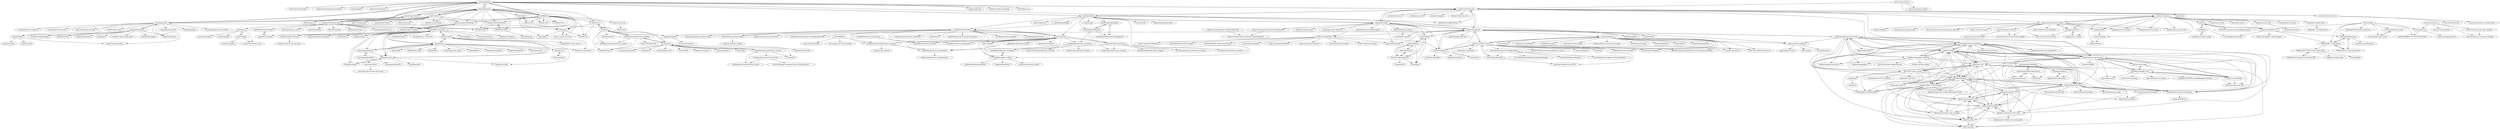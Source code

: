 digraph G {
"edx/edx-platform" -> "edx/configuration"
"edx/edx-platform" -> "edx/XBlock"
"edx/edx-platform" -> "instructure/canvas-lms"
"edx/edx-platform" -> "edx/devstack"
"edx/edx-platform" -> "taigaio/taiga-back" ["e"=1]
"edx/edx-platform" -> "moodle/moodle"
"edx/edx-platform" -> "pydanny/cookiecutter-django" ["e"=1]
"edx/edx-platform" -> "divio/django-cms" ["e"=1]
"edx/edx-platform" -> "edx/edx-app-android"
"edx/edx-platform" -> "rosarior/awesome-django" ["e"=1]
"edx/edx-platform" -> "django-extensions/django-extensions" ["e"=1]
"edx/edx-platform" -> "overhangio/tutor"
"edx/edx-platform" -> "wagtail/wagtail" ["e"=1]
"edx/edx-platform" -> "stephenmcd/mezzanine" ["e"=1]
"edx/edx-platform" -> "Stanford-Online/class2go"
"instructure/canvas-lms" -> "edx/edx-platform"
"instructure/canvas-lms" -> "moodle/moodle"
"instructure/canvas-lms" -> "sakaiproject/sakai"
"instructure/canvas-lms" -> "ucfopen/canvasapi"
"instructure/canvas-lms" -> "spree/spree" ["e"=1]
"instructure/canvas-lms" -> "chamilo/chamilo-lms"
"instructure/canvas-lms" -> "jamesjonesmath/canvancement"
"instructure/canvas-lms" -> "instructure/instructure-ui"
"instructure/canvas-lms" -> "discourse/discourse" ["e"=1]
"instructure/canvas-lms" -> "bigbluebutton/bigbluebutton" ["e"=1]
"instructure/canvas-lms" -> "airblade/paper_trail" ["e"=1]
"instructure/canvas-lms" -> "LearningLocker/learninglocker"
"instructure/canvas-lms" -> "adlnet/xAPI-Spec"
"instructure/canvas-lms" -> "diaspora/diaspora" ["e"=1]
"instructure/canvas-lms" -> "fatfreecrm/fat_free_crm" ["e"=1]
"Khan/live-editor" -> "Khan/structuredjs"
"Khan/live-editor" -> "Khan/perseus"
"Khan/live-editor" -> "Khan/khan-api"
"Khan/live-editor" -> "Khan/react-components" ["e"=1]
"Khan/live-editor" -> "SpongeJr/KA-Learner-Library"
"Khan/live-editor" -> "Khan/khan-exercises"
"overhangio/tutor" -> "edx/devstack"
"overhangio/tutor" -> "openedx/edx-platform"
"overhangio/tutor" -> "overhangio/indigo"
"overhangio/tutor" -> "openfun/openedx-docker"
"overhangio/tutor" -> "openedx/devstack"
"overhangio/tutor" -> "openfun/richie"
"overhangio/tutor" -> "overhangio/openedx-scorm-xblock"
"overhangio/tutor" -> "overhangio/tutor-ecommerce"
"overhangio/tutor" -> "edx/configuration"
"overhangio/tutor" -> "edx/edx-platform"
"overhangio/tutor" -> "overhangio/tutor-discovery"
"overhangio/tutor" -> "open-craft/custom-form-app"
"overhangio/tutor" -> "lpm0073/edx.scripts"
"overhangio/tutor" -> "regisb/openedx-install"
"overhangio/tutor" -> "gazpachu/hypatia"
"Khan/khan-api" -> "Khan/khan-mobile"
"Khan/khan-api" -> "Khan/khan-exercises"
"Khan/khan-api" -> "Khan/live-editor"
"Khan/khan-api" -> "Khan/perseus"
"Khan/khan-api" -> "Khan/structuredjs"
"Khan/khan-api" -> "Khan/KhanQuest"
"ulearnpro/ulearn" -> "LMS-Laravel/LMS-Laravel"
"ulearnpro/ulearn" -> "Mazbaul/Online-Learning-And-Course-Management-System"
"ulearnpro/ulearn" -> "ci-oc/basic-lms-laravel"
"ulearnpro/ulearn" -> "lakasir/lakasir" ["e"=1]
"ulearnpro/ulearn" -> "Bottelet/DaybydayCRM" ["e"=1]
"ulearnpro/ulearn" -> "LMS-Laravel/OLD-LMS-Laravel"
"ulearnpro/ulearn" -> "musonza/chat" ["e"=1]
"ulearnpro/ulearn" -> "academico-sis/academico" ["e"=1]
"ulearnpro/ulearn" -> "codelitdev/courselit" ["e"=1]
"ulearnpro/ulearn" -> "rinvex/laravel-subscriptions" ["e"=1]
"ulearnpro/ulearn" -> "PHPJunior/laravel-video-chat" ["e"=1]
"ulearnpro/ulearn" -> "drehimself/laravel-ecommerce-example" ["e"=1]
"ulearnpro/ulearn" -> "rinvex/laravel-bookings" ["e"=1]
"ulearnpro/ulearn" -> "SecTheater/marketplace" ["e"=1]
"ulearnpro/ulearn" -> "iluminar/goodwork" ["e"=1]
"ucfopen/canvasapi" -> "jamesjonesmath/canvancement"
"ucfopen/canvasapi" -> "ucfopen/UDOIT"
"ucfopen/canvasapi" -> "ucfopen/Obojobo"
"ucfopen/canvasapi" -> "gqmaguirejr/Canvas-tools"
"ucfopen/canvasapi" -> "ucfopen/lti-template-flask"
"ucfopen/canvasapi" -> "pylti/lti"
"ucfopen/canvasapi" -> "unsupported/canvas"
"ucfopen/canvasapi" -> "kstateome/canvas-api"
"ucfopen/canvasapi" -> "ubccapico/node-canvas-api"
"ucfopen/canvasapi" -> "dmitry-viskov/pylti1.3"
"ucfopen/canvasapi" -> "skyzh/canvas_grab" ["e"=1]
"ucfopen/canvasapi" -> "daranzolin/rcanvas"
"ucfopen/canvasapi" -> "ucfopen/Materia"
"ucfopen/canvasapi" -> "ucfopen/quiz-extensions"
"ucfopen/canvasapi" -> "dgrobani/py3-canvaslms-api"
"moodle/moodle" -> "instructure/canvas-lms"
"moodle/moodle" -> "moodlehq/moodle-docker"
"moodle/moodle" -> "edx/edx-platform"
"moodle/moodle" -> "tmuras/moosh"
"moodle/moodle" -> "bigbluebutton/bigbluebutton" ["e"=1]
"moodle/moodle" -> "moodlehq/moodleapp"
"moodle/moodle" -> "drupal/drupal" ["e"=1]
"moodle/moodle" -> "sakaiproject/sakai"
"moodle/moodle" -> "chamilo/chamilo-lms"
"moodle/moodle" -> "moodlehq/moodlemobile"
"moodle/moodle" -> "mautic/mautic" ["e"=1]
"moodle/moodle" -> "phpmyadmin/phpmyadmin" ["e"=1]
"moodle/moodle" -> "moodlehq/sample-ws-clients"
"moodle/moodle" -> "moodlehq/moodlemobile2"
"moodle/moodle" -> "opencart/opencart" ["e"=1]
"moodlehq/moodlemobile" -> "bmbrands/theme_bootstrap"
"moodlehq/moodlemobile" -> "moodlehq/moodlemobile2"
"moodlehq/moodlemobile" -> "moodlehq/moodle-mod_newmodule"
"moodlehq/moodlemobile" -> "moodlehq/moodlemobile-phonegapbuild"
"Khan/khan-exercises" -> "Khan/khan-api"
"Khan/khan-exercises" -> "Khan/khan-mobile"
"Khan/khan-exercises" -> "Khan/perseus"
"Khan/khan-exercises" -> "Stanford-Online/class2go"
"Khan/khan-exercises" -> "andreasgal/pdf.js" ["e"=1]
"Khan/khan-exercises" -> "Khan/live-editor"
"Khan/khan-exercises" -> "edx/XBlock"
"Khan/khan-exercises" -> "learningequality/ka-lite"
"Khan/khan-exercises" -> "worrydream/Tangle" ["e"=1]
"Khan/khan-exercises" -> "addyosmani/todomvc" ["e"=1]
"Khan/khan-exercises" -> "tbranyen/backbone-boilerplate" ["e"=1]
"Khan/khan-exercises" -> "cowboy/grunt" ["e"=1]
"Khan/khan-exercises" -> "jashkenas/docco" ["e"=1]
"Khan/khan-exercises" -> "mozilla/browserid" ["e"=1]
"Khan/khan-exercises" -> "bryanbibat/rails-3_0-tutorial" ["e"=1]
"learningequality/ka-lite" -> "learningequality/kolibri"
"learningequality/ka-lite" -> "Khan/perseus"
"learningequality/ka-lite" -> "Khan/khan-api"
"learningequality/kolibri" -> "learningequality/ka-lite"
"learningequality/kolibri" -> "learningequality/studio"
"learningequality/kolibri" -> "outreachy/website"
"adlnet/xAPI-Spec" -> "adlnet/ADL_LRS"
"adlnet/xAPI-Spec" -> "LearningLocker/learninglocker"
"adlnet/xAPI-Spec" -> "adlnet/xAPIWrapper"
"adlnet/xAPI-Spec" -> "AICC/CMI-5_Spec_Current"
"adlnet/xAPI-Spec" -> "RusticiSoftware/TinCanJS"
"adlnet/xAPI-Spec" -> "adlnet/xAPI-Dashboard"
"adlnet/xAPI-Spec" -> "adlnet/lrs-conformance-test-suite"
"adlnet/xAPI-Spec" -> "pipwerks/scorm-api-wrapper"
"adlnet/xAPI-Spec" -> "adaptlearning/adapt_framework"
"adlnet/xAPI-Spec" -> "RusticiSoftware/TinCan_Prototypes"
"adlnet/xAPI-Spec" -> "adaptlearning/adapt_authoring"
"adlnet/xAPI-Spec" -> "adlnet/SCORM-to-xAPI-Wrapper"
"adlnet/xAPI-Spec" -> "adlnet/xapi-lab"
"adlnet/xAPI-Spec" -> "adlnet/xapi-statement-viewer"
"adlnet/xAPI-Spec" -> "adlnet/xAPI-SCORM-Profile"
"instructure/canvas-ios" -> "instructure/canvas-android"
"instructure/canvas-ios" -> "instructure/instructure-ui"
"instructure/canvas-ios" -> "instructure/canvas-lms"
"kstateome/canvas-api" -> "kstateome/lti-launch"
"OpenMOOC/documentation" -> "OpenMOOC/moocng"
"3b1b/moderngl" -> "3b1b/perseus"
"Stanford-Online/class2go" -> "edx/XBlock"
"Stanford-Online/class2go" -> "OpenMOOC/documentation"
"Stanford-Online/class2go" -> "dhawalhshah/class-central"
"Stanford-Online/class2go" -> "OpenMOOC/moocng"
"Stanford-Online/class2go" -> "Khan/khan-exercises"
"Stanford-Online/class2go" -> "oxplot/gcsms"
"Stanford-Online/class2go" -> "eldarion/brabeion" ["e"=1]
"Stanford-Online/class2go" -> "PascalPrecht/wbb" ["e"=1]
"Stanford-Online/class2go" -> "jplehmann/coursera" ["e"=1]
"Stanford-Online/class2go" -> "edx/configuration"
"Stanford-Online/class2go" -> "edx/edx-platform"
"Stanford-Online/class2go" -> "jacobian/djangobook.com" ["e"=1]
"edx/XBlock" -> "edx/configuration"
"edx/XBlock" -> "edx/xblock-sdk"
"edx/XBlock" -> "Stanford-Online/class2go"
"edx/XBlock" -> "edx/xqueue"
"edx/XBlock" -> "edx/cs_comments_service"
"edx/XBlock" -> "edx/discern"
"edx/XBlock" -> "edx/edx-platform"
"edx/XBlock" -> "edx/edx-tools"
"edx/XBlock" -> "edx/edx-ora"
"edx/XBlock" -> "edx/edx-ora2"
"edx/XBlock" -> "edx/xserver"
"edx/XBlock" -> "edx/ease"
"edx/XBlock" -> "edx/edx-analytics-dashboard"
"edx/XBlock" -> "Stanford-Online/edx-theme"
"edx/XBlock" -> "edx/ml-service-api"
"cybercussion/SCOBot" -> "pipwerks/scorm-api-wrapper"
"cybercussion/SCOBot" -> "skfriese/simple-scorm-api"
"cybercussion/SCOBot" -> "gabrieldoty/simplify-scorm"
"moodlehq/moodle-mod_newmodule" -> "moodlehq/moodle-local_wstemplate"
"moodlehq/moodle-mod_newmodule" -> "danielneis/moodle-block_newblock"
"moodlehq/moodle-mod_newmodule" -> "PukunuiAustralia/moodle-mod_certificate"
"IMSGlobal/LTI-Tool-Provider-Library-PHP" -> "IMSGlobal/LTI-Sample-Tool-Provider-PHP"
"IMSGlobal/LTI-Tool-Provider-Library-PHP" -> "ucfopen/lti-template-php"
"IMSGlobal/LTI-Tool-Provider-Library-PHP" -> "franzliedke/lti"
"edx/edx-app-ios" -> "edx/edx-app-android"
"adaptlearning/adapt_authoring" -> "adaptlearning/adapt_framework"
"adaptlearning/adapt_authoring" -> "adaptlearning/documentation"
"adaptlearning/adapt_authoring" -> "adlnet/xAPI-Spec"
"adaptlearning/adapt_authoring" -> "adlnet/xAPIWrapper"
"adaptlearning/adapt_authoring" -> "LearningLocker/learninglocker"
"adaptlearning/adapt_authoring" -> "garyritchie/docker-adaptauthoring"
"adaptlearning/adapt_authoring" -> "adlnet/ADL_LRS"
"adaptlearning/adapt_authoring" -> "tunapanda/h5p-standalone"
"adaptlearning/adapt_authoring" -> "adaptlearning/adapt-cli"
"adaptlearning/adapt_authoring" -> "sr258/scorm-h5p-wrapper"
"adaptlearning/adapt_framework" -> "adaptlearning/adapt_authoring"
"adaptlearning/adapt_framework" -> "LearningLocker/learninglocker"
"adaptlearning/adapt_framework" -> "adaptlearning/documentation"
"adaptlearning/adapt_framework" -> "adlnet/xAPI-Spec"
"adaptlearning/adapt_framework" -> "adaptlearning/adapt-cli"
"adaptlearning/adapt_framework" -> "pipwerks/scorm-api-wrapper"
"adaptlearning/adapt_framework" -> "adlnet/xAPIWrapper"
"adaptlearning/adapt_framework" -> "RusticiSoftware/TinCanJS"
"adaptlearning/adapt_framework" -> "Brightcookie/lxHive"
"adaptlearning/adapt_framework" -> "AICC/CMI-5_Spec_Current"
"adaptlearning/adapt_framework" -> "chamilo/chamilo-lms"
"adaptlearning/adapt_framework" -> "adlnet/ADL_LRS"
"adaptlearning/adapt_framework" -> "nekomy/nekomy-platform"
"Khan/perseus" -> "Khan/khan-exercises"
"Khan/perseus" -> "Khan/live-editor"
"Khan/perseus" -> "Khan/react-components" ["e"=1]
"Khan/perseus" -> "BinaryMuse/imgsible" ["e"=1]
"Khan/perseus" -> "gpbl/isomorphic500" ["e"=1]
"Khan/perseus" -> "Khan/khan-api"
"Khan/perseus" -> "Khan/math-input" ["e"=1]
"Khan/perseus" -> "learningequality/ka-lite"
"Khan/perseus" -> "fatiherikli/fil" ["e"=1]
"Khan/perseus" -> "reddit/reddit-mobile" ["e"=1]
"Khan/perseus" -> "Khan/KaTeX" ["e"=1]
"Khan/perseus" -> "andrewngu/sound-redux" ["e"=1]
"Khan/perseus" -> "3b1b/perseus"
"Khan/perseus" -> "skidding/flatris" ["e"=1]
"edx/edx-app-android" -> "edx/edx-app-ios"
"edx/edx-app-android" -> "edx/xblock-sdk"
"sakaiproject/sakai" -> "chamilo/chamilo-lms"
"sakaiproject/sakai" -> "OpenOLAT/OpenOLAT"
"sakaiproject/sakai" -> "instructure/canvas-lms"
"sakaiproject/sakai" -> "claroline/Claroline"
"sakaiproject/sakai" -> "azeckoski/lti_starter"
"sakaiproject/sakai" -> "ILIAS-eLearning/ILIAS"
"sakaiproject/sakai" -> "nekomy/nekomy-platform"
"sakaiproject/sakai" -> "moodle/moodle"
"sakaiproject/sakai" -> "elmsln/elmsln"
"sakaiproject/sakai" -> "sakaicontrib/docker-sakai"
"sakaiproject/sakai" -> "IMSGlobal/basiclti-util-java"
"sakaiproject/sakai" -> "sakaiproject/sakai-reference"
"sakaiproject/sakai" -> "thexerteproject/xerteonlinetoolkits"
"sakaiproject/sakai" -> "Apereo-Learning-Analytics-Initiative/OpenLRW"
"sakaiproject/sakai" -> "edx/edx-platform"
"siyuanzhao/automated-essay-grading" -> "nusnlp/nea"
"siyuanzhao/automated-essay-grading" -> "Gaurav-Pande/AES_DL"
"siyuanzhao/automated-essay-grading" -> "edx/ease"
"siyuanzhao/automated-essay-grading" -> "feidong1991/aes"
"siyuanzhao/automated-essay-grading" -> "karthikprasad/automated-essay-grader"
"mankadronit/Automated-Essay--Scoring" -> "shubhpawar/Automated-Essay-Scoring"
"mankadronit/Automated-Essay--Scoring" -> "Turanga1/Automated-Essay-Scoring"
"mankadronit/Automated-Essay--Scoring" -> "nusnlp/nea"
"mankadronit/Automated-Essay--Scoring" -> "Farahn/AES"
"nusnlp/nea" -> "edx/ease"
"nusnlp/nea" -> "feidong1991/aes"
"nusnlp/nea" -> "mankadronit/Automated-Essay--Scoring"
"nusnlp/nea" -> "siyuanzhao/automated-essay-grading"
"nusnlp/nea" -> "benhamner/ASAP-AES"
"nusnlp/nea" -> "Farahn/AES"
"nusnlp/nea" -> "nusnlp/mlconvgec2018" ["e"=1]
"nusnlp/nea" -> "dimalik/ats"
"nusnlp/nea" -> "ustcljw/fupugec-score"
"nusnlp/nea" -> "ucasir/TDNN"
"nusnlp/nea" -> "Rokeer/co-attention"
"nusnlp/nea" -> "nusnlp/smtgec2017" ["e"=1]
"nusnlp/nea" -> "keisks/jfleg" ["e"=1]
"moodlehq/moodleapp" -> "moodlehq/moodle-docker"
"bitnami/bitnami-docker-moodle" -> "jmhardison/docker-moodle"
"bitnami/bitnami-docker-moodle" -> "moodlehq/moodle-docker"
"edx/configuration" -> "edx/XBlock"
"edx/configuration" -> "edx/edx-platform"
"edx/configuration" -> "edx/devstack"
"edx/configuration" -> "edx/edx-ora2"
"edx/configuration" -> "edx/xblock-sdk"
"edx/configuration" -> "edx/edx-documentation"
"edx/configuration" -> "edx/xqueue"
"edx/configuration" -> "Stanford-Online/edx-theme"
"edx/configuration" -> "edx/edx-tools"
"edx/configuration" -> "edx/edx-analytics-dashboard"
"edx/configuration" -> "edx/edx-analytics-pipeline"
"edx/configuration" -> "edx/discern"
"edx/configuration" -> "IONISx/edx-theme"
"edx/configuration" -> "edx/codejail"
"edx/configuration" -> "edx/edx-app-android"
"LMS-Laravel/LMS-Laravel" -> "ulearnpro/ulearn"
"LMS-Laravel/LMS-Laravel" -> "LaravelDaily/QuickLMS"
"LMS-Laravel/LMS-Laravel" -> "ci-oc/basic-lms-laravel"
"LMS-Laravel/LMS-Laravel" -> "LMS-Laravel/OLD-LMS-Laravel"
"LMS-Laravel/LMS-Laravel" -> "chamilo/chamilo-lms"
"LMS-Laravel/LMS-Laravel" -> "claroline/Claroline"
"LMS-Laravel/LMS-Laravel" -> "Mazbaul/Online-Learning-And-Course-Management-System"
"LMS-Laravel/LMS-Laravel" -> "sunny0910/Simple-E-learning-platform-in-laravel"
"LMS-Laravel/LMS-Laravel" -> "canvasowl/ribbbon" ["e"=1]
"LMS-Laravel/LMS-Laravel" -> "jasonheecs/Simple-Laravel-LMS"
"LMS-Laravel/LMS-Laravel" -> "nahid/talk" ["e"=1]
"LMS-Laravel/LMS-Laravel" -> "LaravelDaily/Laraquiz-QuickAdminPanel"
"LMS-Laravel/LMS-Laravel" -> "SecTheater/marketplace" ["e"=1]
"LMS-Laravel/LMS-Laravel" -> "mshossain110/examinee" ["e"=1]
"LMS-Laravel/LMS-Laravel" -> "PHPJunior/laravel-video-chat" ["e"=1]
"openedx/edx-platform" -> "openedx/devstack"
"openedx/edx-platform" -> "overhangio/tutor"
"openedx/edx-platform" -> "polkadot-js/wasm" ["e"=1]
"openedx/edx-platform" -> "polkadot-js/phishing" ["e"=1]
"openedx/edx-platform" -> "frappe/lms" ["e"=1]
"openedx/edx-platform" -> "kaleidos-ventures/taiga-back" ["e"=1]
"openedx/edx-platform" -> "openfun/richie"
"openedx/edx-platform" -> "ManageIQ/manageiq" ["e"=1]
"openedx/edx-platform" -> "arrobalytics/django-ledger" ["e"=1]
"chamilo/chamilo-lms" -> "claroline/Claroline"
"chamilo/chamilo-lms" -> "sakaiproject/sakai"
"chamilo/chamilo-lms" -> "LMS-Laravel/LMS-Laravel"
"chamilo/chamilo-lms" -> "pupilfirst/pupilfirst" ["e"=1]
"chamilo/chamilo-lms" -> "adaptlearning/adapt_framework"
"chamilo/chamilo-lms" -> "nekomy/nekomy-platform"
"chamilo/chamilo-lms" -> "gazpachu/hypatia"
"chamilo/chamilo-lms" -> "chamilo/chash"
"chamilo/chamilo-lms" -> "atutor/ATutor"
"chamilo/chamilo-lms" -> "elmsln/elmsln"
"chamilo/chamilo-lms" -> "OpenOLAT/OpenOLAT"
"chamilo/chamilo-lms" -> "patternfly/patternfly-react" ["e"=1]
"chamilo/chamilo-lms" -> "instructure/canvas-lms"
"chamilo/chamilo-lms" -> "ILIAS-eLearning/ILIAS"
"chamilo/chamilo-lms" -> "ulearnpro/ulearn"
"elmsln/elmsln" -> "elmsln/HAXcms"
"elmsln/elmsln" -> "btopro/lab2"
"elmsln/elmsln" -> "elmsln/lrnwebcomponents"
"moodlehq/moodlemobile2" -> "moodlehq/moodlemobile-phonegapbuild"
"moodlehq/moodlemobile2" -> "moodlehq/moodlemobile"
"openfun/richie" -> "openfun/openedx-docker"
"openfun/richie" -> "openfun/arnold"
"openfun/richie" -> "openfun/marsha"
"Khan/khan-mobile" -> "Khan/khan-api"
"Khan/khan-mobile" -> "Khan/khan-exercises"
"edx/ease" -> "edx/discern"
"edx/ease" -> "nusnlp/nea"
"edx/ease" -> "siyuanzhao/automated-essay-grading"
"edx/ease" -> "VikParuchuri/scan"
"edx/ease" -> "feidong1991/aes"
"edx/ease" -> "karthikprasad/automated-essay-grader"
"ILIAS-eLearning/ILIAS" -> "studer-raimann/ILIAS-Pegasus"
"ILIAS-eLearning/ILIAS" -> "studer-raimann/ActiveRecord"
"ILIAS-eLearning/ILIAS" -> "DatabayAG/InteractiveVideo"
"ILIAS-eLearning/ILIAS" -> "studer-raimann/LiveVoting"
"ILIAS-eLearning/ILIAS" -> "OpenOLAT/OpenOLAT"
"ILIAS-eLearning/ILIAS" -> "studer-raimann/CtrlMainMenu"
"ILIAS-eLearning/ILIAS" -> "jrocho/ILIAS-Etherpad-Lite-Plugin"
"ILIAS-eLearning/ILIAS" -> "DatabayAG/ILIAS_AdobeConnectPlugin"
"ILIAS-eLearning/ILIAS" -> "claroline/Claroline"
"ILIAS-eLearning/ILIAS" -> "conceptsandtraining/doil"
"adlnet/ADL_LRS" -> "adlnet/xAPIWrapper"
"adlnet/ADL_LRS" -> "adlnet/xAPI-Spec"
"adlnet/ADL_LRS" -> "adlnet/lrs-conformance-test-suite"
"adlnet/ADL_LRS" -> "LearningLocker/learninglocker"
"adlnet/ADL_LRS" -> "adlnet/experienceapi_client_examples"
"adlnet/ADL_LRS" -> "adlnet/xapi-lab"
"adlnet/ADL_LRS" -> "adlnet/xAPI-Dashboard"
"adlnet/ADL_LRS" -> "adlnet/xapi-statement-viewer"
"adlnet/ADL_LRS" -> "RusticiSoftware/TinCanJS"
"adlnet/ADL_LRS" -> "adlnet/SCORM-to-xAPI-Wrapper"
"adlnet/ADL_LRS" -> "RusticiSoftware/TinCan_Prototypes"
"adlnet/ADL_LRS" -> "adlnet/xapi-launch"
"adlnet/ADL_LRS" -> "AICC/CMI-5_Spec_Current"
"adlnet/ADL_LRS" -> "adlnet/xapi-jqm"
"adlnet/ADL_LRS" -> "adlnet/xAPI-SCORM-Profile"
"adlnet/xAPIWrapper" -> "adlnet/xAPI-Dashboard"
"adlnet/xAPIWrapper" -> "adlnet/SCORM-to-xAPI-Wrapper"
"adlnet/xAPIWrapper" -> "adlnet/ADL_LRS"
"adlnet/xAPIWrapper" -> "adlnet/xapi-lab"
"adlnet/xAPIWrapper" -> "adlnet/experienceapi_client_examples"
"adlnet/xAPIWrapper" -> "adlnet/lrs-conformance-test-suite"
"adlnet/xAPIWrapper" -> "adlnet/xapi-statement-viewer"
"adlnet/xAPIWrapper" -> "adlnet/xapi-jqm"
"adlnet/xAPIWrapper" -> "adlnet/xAPI-Spec"
"adlnet/xAPIWrapper" -> "adlnet/xapi-youtube"
"adlnet/xAPIWrapper" -> "adlnet/xAPI-SCORM-Profile"
"adlnet/xAPIWrapper" -> "RusticiSoftware/TinCan_Prototypes"
"adlnet/xAPIWrapper" -> "RusticiSoftware/TinCanJS"
"adlnet/xAPIWrapper" -> "adlnet/xapi-launch"
"adlnet/xAPIWrapper" -> "LearningLocker/learninglocker"
"claroline/Claroline" -> "claroline/Distribution"
"claroline/Claroline" -> "chamilo/chamilo-lms"
"claroline/Claroline" -> "claroline/CoreBundle"
"claroline/Claroline" -> "atutor/ATutor"
"claroline/Claroline" -> "LMS-Laravel/LMS-Laravel"
"tmuras/moosh" -> "FMCorz/mdk"
"tmuras/moosh" -> "moodlehq/moodle-local_wstemplate"
"tmuras/moosh" -> "moodlehq/moodle-docker"
"tmuras/moosh" -> "moodleman/moodle-theme_essential"
"tmuras/moosh" -> "moodlehq/moodle-local_codechecker"
"tmuras/moosh" -> "mudrd8mz/moodle-tool_pluginskel"
"tmuras/moosh" -> "gjb2048/moodle-format_topcoll"
"tmuras/moosh" -> "moodlehq/moodle-mod_newmodule"
"tmuras/moosh" -> "markn86/moodle-mod_certificate"
"tmuras/moosh" -> "MaharaProject/mahara"
"tmuras/moosh" -> "bmbrands/theme_bootstrap"
"tmuras/moosh" -> "moodlehq/moodle-performance-comparison"
"tmuras/moosh" -> "moodlehq/sample-ws-clients"
"instructure/instructure-ui" -> "harvard-edtech/caccl"
"instructure/instructure-ui" -> "instructure/common-cartridge-viewer"
"Azure/Moodle" -> "microsoft/o365-moodle"
"Azure/Moodle" -> "aws-samples/aws-refarch-moodle"
"Azure/Moodle" -> "moodlehq/moodle-performance-comparison"
"bmbrands/theme_bootstrap" -> "ds125v/moodle-theme_bootstrap_renderers"
"bmbrands/theme_bootstrap" -> "moodleman/moodle-theme_elegance"
"bmbrands/theme_bootstrap" -> "moodleman/moodle-theme_essential"
"bmbrands/theme_bootstrap" -> "moodlehq/moodle-local_codechecker"
"bmbrands/theme_bootstrap" -> "thedannywahl/moodle-theme_elegance"
"moodlehq/moodle-performance-comparison" -> "moodlehq/moodle-local_codechecker"
"moodlehq/moodle-performance-comparison" -> "mikasmart/benchmark"
"Apereo-Learning-Analytics-Initiative/OpenLRW" -> "Apereo-Learning-Analytics-Initiative/OpenDashboard"
"unsupported/canvas" -> "jamesjonesmath/canvancement"
"unsupported/canvas" -> "kajigga/canvas-contrib"
"unsupported/canvas" -> "EMU-CFE/CanvasDataViewer"
"edx/xserver" -> "edx/xqueue"
"edx/xserver" -> "edx/codejail"
"LearningLocker/learninglocker" -> "adlnet/xAPI-Spec"
"LearningLocker/learninglocker" -> "adlnet/ADL_LRS"
"LearningLocker/learninglocker" -> "adlnet/xAPIWrapper"
"LearningLocker/learninglocker" -> "RusticiSoftware/TinCanJS"
"LearningLocker/learninglocker" -> "adlnet/xAPI-Dashboard"
"LearningLocker/learninglocker" -> "adaptlearning/adapt_framework"
"LearningLocker/learninglocker" -> "Brightcookie/lxHive"
"LearningLocker/learninglocker" -> "pipwerks/scorm-api-wrapper"
"LearningLocker/learninglocker" -> "LearningLocker/xapi-service"
"LearningLocker/learninglocker" -> "RusticiSoftware/TinCanPHP"
"LearningLocker/learninglocker" -> "AICC/CMI-5_Spec_Current"
"LearningLocker/learninglocker" -> "garemoko/moodle-mod_tincanlaunch"
"LearningLocker/learninglocker" -> "adlnet/SCORM-to-xAPI-Wrapper"
"LearningLocker/learninglocker" -> "adaptlearning/adapt_authoring"
"LearningLocker/learninglocker" -> "RusticiSoftware/TinCan_Prototypes"
"RusticiSoftware/TinCanJS" -> "RusticiSoftware/TinCan_Prototypes"
"RusticiSoftware/TinCanJS" -> "adlnet/xAPIWrapper"
"RusticiSoftware/TinCanJS" -> "RusticiSoftware/TinCanPHP"
"RusticiSoftware/TinCanJS" -> "LearningLocker/learninglocker"
"RusticiSoftware/TinCanJS" -> "adlnet/xapi-lab"
"RusticiSoftware/TinCanJS" -> "adlnet/xAPI-Dashboard"
"RusticiSoftware/TinCanJS" -> "adlnet/xAPI-Spec"
"RusticiSoftware/TinCanJS" -> "adlnet/ADL_LRS"
"RusticiSoftware/TinCanJS" -> "adlnet/xapi-statement-viewer"
"RusticiSoftware/TinCanJS" -> "adlnet/experienceapi_client_examples"
"RusticiSoftware/TinCanJS" -> "RusticiSoftware/TinCanJava"
"RusticiSoftware/TinCanJS" -> "Ken-Richard/tincan_nodejs"
"RusticiSoftware/TinCanJS" -> "RusticiSoftware/launch"
"RusticiSoftware/TinCanJS" -> "adlnet/xapi-youtube"
"RusticiSoftware/TinCanJS" -> "RusticiSoftware/TinCan.NET"
"adlnet/experienceapi_client_examples" -> "adlnet/xapi-lab"
"adlnet/experienceapi_client_examples" -> "adlnet/xapi-statement-viewer"
"adlnet/lrs-conformance-test-suite" -> "adlnet/xapi-youtube"
"adlnet/lrs-conformance-test-suite" -> "adlnet/xapi-statement-viewer"
"adlnet/lrs-conformance-test-suite" -> "adlnet/xapi-lrs-conformance-requirements"
"adlnet/lrs-conformance-test-suite" -> "adlnet/xAPI-Dashboard"
"adlnet/xAPI-Dashboard" -> "adlnet/xapi-statement-viewer"
"adlnet/xAPI-Dashboard" -> "adlnet/xapi-lab"
"adlnet/xAPI-Dashboard" -> "adlnet/xapi-jqm"
"adlnet/xAPI-Dashboard" -> "adlnet/experienceapi_client_examples"
"adlnet/xAPI-Dashboard" -> "adlnet/xapi-youtube"
"adlnet/xAPI-Dashboard" -> "adlnet/xAPIWrapper"
"adlnet/xAPI-Dashboard" -> "adlnet/lrs-conformance-test-suite"
"adlnet/xapi-lab" -> "adlnet/xapi-statement-viewer"
"adlnet/xapi-lab" -> "adlnet/xapi-jqm"
"adlnet/xapi-lab" -> "adlnet/xAPI-Dashboard"
"adlnet/xapi-statement-viewer" -> "adlnet/xapi-lab"
"adlnet/xapi-statement-viewer" -> "adlnet/xapi-youtube"
"adlnet/xapi-statement-viewer" -> "adlnet/xapi-jqm"
"adlnet/xapi-statement-viewer" -> "adlnet/xAPI-Dashboard"
"adlnet/xapi-youtube" -> "adlnet/xapi-jqm"
"adlnet/xapi-youtube" -> "adlnet/xapi-statement-viewer"
"Stanford-Online/edx-theme" -> "IONISx/edx-theme"
"Stanford-Online/edx-theme" -> "edx/xblock-sdk"
"3b1b/perseus" -> "3b1b/moderngl"
"nekomy/nekomy-platform" -> "appsembler/react-lms"
"nekomy/nekomy-platform" -> "geli-lms/geli"
"nekomy/nekomy-platform" -> "anantajitjg/eGyan"
"edx/codejail" -> "edx/xserver"
"edx/codejail" -> "edx/xqueue"
"edx/codejail" -> "edx/notifier"
"socketubs/pyhn" -> "ciaranarcher/hacker_term"
"socketubs/pyhn" -> "oxplot/gcsms"
"socketubs/pyhn" -> "tyrchen/teamspark"
"LaravelDaily/Laraquiz-QuickAdminPanel" -> "LaravelDaily/QuickAdminPanel-ExpenseManager" ["e"=1]
"LaravelDaily/Laraquiz-QuickAdminPanel" -> "LaravelDaily/QuickLMS"
"LaravelDaily/Laraquiz-QuickAdminPanel" -> "LaravelDaily/ExpenseManager"
"LaravelDaily/Laraquiz-QuickAdminPanel" -> "LaravelDaily/Laravel-Demo-Courses-Enrollment" ["e"=1]
"moodlehq/sample-ws-clients" -> "moodlehq/moodle-local_wstemplate"
"moodlehq/sample-ws-clients" -> "guilhermebferreira/moodlerest"
"moodlehq/sample-ws-clients" -> "llagerlof/MoodleRest"
"moodlehq/sample-ws-clients" -> "catalyst/moodle-auth_userkey"
"edx/devstack" -> "overhangio/tutor"
"edx/devstack" -> "edx/edx-documentation"
"edx/devstack" -> "edx/xblock-sdk"
"edx/devstack" -> "edx/configuration"
"edx/devstack" -> "Stanford-Online/edx-theme"
"edx/devstack" -> "regisb/openedx-docker"
"edx/devstack" -> "edx/edx-analytics-dashboard"
"edx/devstack" -> "edx/edx-analytics-pipeline"
"edx/devstack" -> "edx/edx-bootstrap"
"edx/devstack" -> "open-craft/opencraft"
"RusticiSoftware/TinCanPHP" -> "RusticiSoftware/launch"
"RusticiSoftware/TinCan_Prototypes" -> "RusticiSoftware/TinCanJS"
"RusticiSoftware/TinCan_Prototypes" -> "garemoko/PHPCan"
"outreachy/website" -> "outreachy/creative-works-and-scripts"
"gazpachu/hypatia" -> "Luci-Lawless/node-lms"
"moodlehq/moodlemobile-phonegapbuild" -> "moodlehq/moodlemobile2"
"kajigga/canvas-contrib" -> "unsupported/canvas"
"LaravelDaily/QuickLMS" -> "jasonheecs/Simple-Laravel-LMS"
"LaravelDaily/QuickLMS" -> "LMS-Laravel/LMS-Laravel"
"jamesjonesmath/canvancement" -> "unsupported/canvas"
"jamesjonesmath/canvancement" -> "instructure/canvas-data-cli"
"jamesjonesmath/canvancement" -> "ucfopen/canvasapi"
"jamesjonesmath/canvancement" -> "gqmaguirejr/Canvas-tools"
"jamesjonesmath/canvancement" -> "instructure/canvas-hosted-data-examples"
"jamesjonesmath/canvancement" -> "kajigga/canvas-contrib"
"jamesjonesmath/canvancement" -> "EMU-CFE/CanvasDataViewer"
"jamesjonesmath/canvancement" -> "sukotsuchido/CanvasUserScripts"
"jamesjonesmath/canvancement" -> "ucfopen/UDOIT"
"jamesjonesmath/canvancement" -> "ubccapico/node-canvas-api"
"jamesjonesmath/canvancement" -> "dgrobani/py3-canvaslms-api"
"jamesjonesmath/canvancement" -> "williamscollege/lti"
"jamesjonesmath/canvancement" -> "penzance/canvas_python_sdk"
"jamesjonesmath/canvancement" -> "Harvard-University-iCommons/canvas-data-sdk"
"jamesjonesmath/canvancement" -> "robert-carroll/ccsd-canvas"
"elmsln/HAXcms" -> "elmsln/lrnwebcomponents"
"elmsln/HAXcms" -> "elmsln/WCFactory"
"elmsln/HAXcms" -> "btopro/lab2"
"elmsln/HAXcms" -> "elmsln/elmsln"
"elmsln/WCFactory" -> "elmsln/HAXcms"
"elmsln/WCFactory" -> "elmsln/lrnwebcomponents"
"pipwerks/scorm-api-wrapper" -> "cybercussion/SCOBot"
"pipwerks/scorm-api-wrapper" -> "gabrieldoty/simplify-scorm"
"pipwerks/scorm-api-wrapper" -> "skfriese/simple-scorm-api"
"pipwerks/scorm-api-wrapper" -> "Litmos/SCORMify"
"pipwerks/scorm-api-wrapper" -> "adlnet/xAPIWrapper"
"pipwerks/scorm-api-wrapper" -> "jcputney/scorm-again"
"pipwerks/scorm-api-wrapper" -> "adlnet/SCORM-to-xAPI-Wrapper"
"pipwerks/scorm-api-wrapper" -> "gamestdio/scorm"
"pipwerks/scorm-api-wrapper" -> "adlnet/xAPI-Spec"
"pipwerks/scorm-api-wrapper" -> "RusticiSoftware/TinCanJS"
"pipwerks/scorm-api-wrapper" -> "adlnet/ADL_LRS"
"pipwerks/scorm-api-wrapper" -> "LearningLocker/learninglocker"
"pipwerks/scorm-api-wrapper" -> "adaptlearning/adapt_framework"
"pipwerks/scorm-api-wrapper" -> "RusticiSoftware/TinCan_Prototypes"
"pipwerks/scorm-api-wrapper" -> "adlnet/Starting-from-SCORM-A-Developers-Guide"
"omsmith/ims-lti" -> "civitaslearning/passport-lti"
"omsmith/ims-lti" -> "blackboard/BBDN-LTI-Tool-Provider-Node"
"gabrieldoty/simplify-scorm" -> "jcputney/scorm-again"
"gabrieldoty/simplify-scorm" -> "pipwerks/scorm-api-wrapper"
"gabrieldoty/simplify-scorm" -> "cybercussion/SCOBot"
"gabrieldoty/simplify-scorm" -> "skfriese/simple-scorm-api"
"gabrieldoty/simplify-scorm" -> "gamestdio/scorm"
"gabrieldoty/simplify-scorm" -> "dhodges47/SCORM-LearningManagementSystem"
"gabrieldoty/simplify-scorm" -> "frumbert/scorm_debug"
"gabrieldoty/simplify-scorm" -> "mlgarrido/node-scorm-player"
"oxplot/gcsms" -> "ciaranarcher/hacker_term"
"oxplot/gcsms" -> "socketubs/pyhn"
"oxplot/gcsms" -> "jaymedavis/hubble" ["e"=1]
"oxplot/gcsms" -> "jwilberding/bcp"
"Lumieducation/H5P-Nodejs-library" -> "tunapanda/h5p-standalone"
"Lumieducation/H5P-Nodejs-library" -> "Lumieducation/Lumi"
"Lumieducation/H5P-Nodejs-library" -> "h5p/h5p-cli"
"xapijs/xapi" -> "xapijs/cmi5"
"moodlehq/moodle-docker" -> "moodlehq/moodle-php-apache"
"moodlehq/moodle-docker" -> "tmuras/moosh"
"moodlehq/moodle-docker" -> "moodlehq/moodle-local_codechecker"
"moodlehq/moodle-docker" -> "FMCorz/mdk"
"moodlehq/moodle-docker" -> "mudrd8mz/moodle-tool_pluginskel"
"moodlehq/moodle-docker" -> "moodlehq/moodle-plugin-ci"
"moodlehq/moodle-docker" -> "jobcespedes/docker-compose-moodle"
"moodlehq/moodle-docker" -> "mdjnelson/moodle-mod_customcert"
"moodlehq/moodle-docker" -> "blindsidenetworks/moodle-mod_bigbluebuttonbn" ["e"=1]
"moodlehq/moodle-docker" -> "mikasmart/moodle-report_benchmark"
"moodlehq/moodle-docker" -> "moodlehq/sample-ws-clients"
"moodlehq/moodle-docker" -> "moodlehq/moodle-performance-comparison"
"moodlehq/moodle-docker" -> "iomad/iomad"
"moodlehq/moodle-docker" -> "bitnami/bitnami-docker-moodle"
"moodlehq/moodle-docker" -> "moodleuulm/moodle-local_boostnavigation"
"ucfopen/UDOIT" -> "ucfopen/Obojobo"
"moodlehq/moodle-local_codechecker" -> "kabalin/moodle-jmeter-script-generator"
"OpenMOOC/moocng" -> "OpenMOOC/documentation"
"jcputney/scorm-again" -> "gabrieldoty/simplify-scorm"
"jcputney/scorm-again" -> "pipwerks/scorm-api-wrapper"
"jcputney/scorm-again" -> "cybercussion/SCOBot"
"dmitry-viskov/pylti1.3" -> "pylti/lti"
"dmitry-viskov/pylti1.3" -> "ccnmtl/django-lti-provider"
"dmitry-viskov/pylti1.3" -> "IMSGlobal/ltibootcamp"
"dmitry-viskov/pylti1.3" -> "IMSGlobal/lti-1-3-php-library"
"dmitry-viskov/pylti1.3" -> "dmitry-viskov/pylti1.3-flask-example"
"instructure/canvas-data-cli" -> "instructure/canvas-hosted-data-examples"
"instructure/canvas-data-cli" -> "instructure/canvas-data-loader"
"Cvmcosta/ltijs" -> "omsmith/ims-lti"
"Cvmcosta/ltijs" -> "IMSGlobal/ltibootcamp"
"Cvmcosta/ltijs" -> "IMSGlobal/lti-1-3-php-library"
"Cvmcosta/ltijs" -> "SanDiegoCodeSchool/lti-node-library"
"Cvmcosta/ltijs" -> "blackboard/BBDN-LTI-Tool-Provider-Node"
"Cvmcosta/ltijs" -> "Cvmcosta/ltijs-demo-client"
"Cvmcosta/ltijs" -> "Cvmcosta/ltijs-demo-server"
"Cvmcosta/ltijs" -> "dmitry-viskov/pylti1.3"
"IMSGlobal/ltibootcamp" -> "IMSGlobal/lti-1-3-php-example-tool"
"IMSGlobal/ltibootcamp" -> "IMSGlobal/lti-1-3-php-library"
"IMSGlobal/ltibootcamp" -> "claudevervoort/ltiautotest"
"pylti/lti" -> "ccnmtl/django-lti-provider"
"pylti/lti" -> "mitodl/pylti"
"pylti/lti" -> "Harvard-University-iCommons/django-auth-lti"
"pylti/lti" -> "dmitry-viskov/pylti1.3"
"elmsln/lrnwebcomponents" -> "elmsln/HAXcms"
"elmsln/lrnwebcomponents" -> "elmsln/WCFactory"
"elmsln/lrnwebcomponents" -> "btopro/lab2"
"elmsln/lrnwebcomponents" -> "elmsln/elmsln"
"elmsln/lrnwebcomponents" -> "btopro/ist402"
"ucfopen/Obojobo" -> "ucfopen/Materia"
"moodlehq/moodle-local_wstemplate" -> "moodlehq/sample-ws-clients"
"mitodl/mit_lti_flask_sample" -> "mitodl/pylti"
"edx/edx-analytics-pipeline" -> "edx/edx-analytics-dashboard"
"edx/edx-analytics-pipeline" -> "edx/edx-analytics-data-api"
"IMSGlobal/lti-1-3-php-library" -> "IMSGlobal/lti-1-3-php-example-tool"
"IMSGlobal/lti-1-3-php-library" -> "IMSGlobal/ltibootcamp"
"IMSGlobal/lti-1-3-php-library" -> "IMSGlobal/LTI-Tool-Provider-Library-PHP"
"Lumieducation/Lumi" -> "Lumieducation/H5P-Nodejs-library"
"mitodl/pylti" -> "mitodl/mit_lti_flask_sample"
"mitodl/pylti" -> "pylti/lti"
"IONISx/edx-theme" -> "Stanford-Online/edx-theme"
"IONISx/edx-theme" -> "mitodl/edx-sga"
"IMSGlobal/basiclti-util-java" -> "azeckoski/lti_starter"
"tunapanda/h5p-standalone" -> "Lumieducation/H5P-Nodejs-library"
"tunapanda/h5p-standalone" -> "h5p/h5p-cli"
"tunapanda/h5p-standalone" -> "Lumieducation/Lumi"
"tunapanda/h5p-standalone" -> "h5p/h5p-php-library"
"tunapanda/h5p-standalone" -> "h5p/h5p-editor-php-library"
"instructure/ims-lti" -> "instructure/lti_tool_provider_example"
"instructure/ims-lti" -> "instructure/lti_tool_consumer_example"
"instructure/ims-lti" -> "omsmith/ims-lti"
"instructure/ims-lti" -> "instructure/lti_example"
"AICC/CMI-5_Spec_Current" -> "adlnet/xAPI-Spec"
"AICC/CMI-5_Spec_Current" -> "adlnet/xAPIWrapper"
"AICC/CMI-5_Spec_Current" -> "adlnet/xAPI-Dashboard"
"AICC/CMI-5_Spec_Current" -> "adlnet/xAPI-SCORM-Profile"
"AICC/CMI-5_Spec_Current" -> "cawerkenthin/cmi5-AU-Simulator"
"AICC/CMI-5_Spec_Current" -> "adlnet/ADL_LRS"
"AICC/CMI-5_Spec_Current" -> "adlnet/xapi-launch"
"AICC/CMI-5_Spec_Current" -> "xapijs/xapi"
"AICC/CMI-5_Spec_Current" -> "adlnet/xAPI_LRS_Test"
"AICC/CMI-5_Spec_Current" -> "RusticiSoftware/launch"
"AICC/CMI-5_Spec_Current" -> "LearningLocker/learninglocker"
"edx/xqueue" -> "edx/cs_comments_service"
"edx/xqueue" -> "edx/edx-ora"
"edx/xqueue" -> "edx/notifier"
"h5p/h5p-editor-php-library" -> "h5p/h5p-php-library"
"FMCorz/mdk" -> "tmuras/moosh"
"ucfopen/lti-template-flask" -> "ucfopen/lti-13-template-flask"
"markn86/moodle-mod_customcert" -> "markn86/moodle-mod_certificate"
"instructure/lti_tool_provider_example" -> "instructure/lti_tool_consumer_example"
"edx/ml-service-api" -> "edx/pyrasite"
"Turanga1/Automated-Essay-Scoring" -> "shubhpawar/Automated-Essay-Scoring"
"Turanga1/Automated-Essay-Scoring" -> "vasu5235/Kaggle-Automated-Essay-Checking-System"
"Apereo-Learning-Analytics-Initiative/OpenLRS" -> "Apereo-Learning-Analytics-Initiative/OpenDashboard"
"h5p/h5p-php-library" -> "h5p/h5p-editor-php-library"
"edx/discern" -> "edx/ease"
"edx/discern" -> "edx/edx-ora"
"edx/discern" -> "edx/xqueue"
"adlnet/SCORM-to-xAPI-Wrapper" -> "adlnet/xAPIWrapper"
"adlnet/SCORM-to-xAPI-Wrapper" -> "adlnet/Starting-from-SCORM-A-Developers-Guide"
"adlnet/SCORM-to-xAPI-Wrapper" -> "adlnet/xapi-lab"
"adlnet/SCORM-to-xAPI-Wrapper" -> "adlnet/xAPI-SCORM-Profile"
"adlnet/SCORM-to-xAPI-Wrapper" -> "adlnet/xAPI-Dashboard"
"adlnet/SCORM-to-xAPI-Wrapper" -> "adlnet/xapi-jqm"
"adlnet/SCORM-to-xAPI-Wrapper" -> "adlnet/experienceapi_client_examples"
"adlnet/SCORM-to-xAPI-Wrapper" -> "adlnet/xapi-statement-viewer"
"Cvmcosta/ltijs-demo-client" -> "Cvmcosta/ltijs-demo-server"
"Cvmcosta/ltijs-demo-server" -> "Cvmcosta/ltijs-demo-client"
"IMSGlobal/lti-1-3-php-example-tool" -> "IMSGlobal/lti-1-3-php-library"
"IMSGlobal/lti-1-3-php-example-tool" -> "IMSGlobal/ltibootcamp"
"edx/edx-analytics-dashboard" -> "edx/edx-analytics-data-api"
"edx/edx-analytics-dashboard" -> "edx/edx-analytics-pipeline"
"edx/cs_comments_service" -> "edx/xqueue"
"IMSGlobal/LTI-Sample-Tool-Provider-PHP" -> "IMSGlobal/LTI-Tool-Provider-Library-PHP"
"edx/edx-analytics-data-api" -> "edx/edx-analytics-data-api-client"
"edx/edx-platform" ["l"="25.456,-1.038"]
"edx/configuration" ["l"="25.473,-0.954"]
"edx/XBlock" ["l"="25.508,-0.933"]
"instructure/canvas-lms" ["l"="25.345,-1.168"]
"edx/devstack" ["l"="25.444,-0.975"]
"taigaio/taiga-back" ["l"="-32.416,-24.685"]
"moodle/moodle" ["l"="25.485,-1.167"]
"pydanny/cookiecutter-django" ["l"="25.639,1.289"]
"divio/django-cms" ["l"="25.644,1.14"]
"edx/edx-app-android" ["l"="25.426,-0.953"]
"rosarior/awesome-django" ["l"="25.644,1.177"]
"django-extensions/django-extensions" ["l"="25.738,1.194"]
"overhangio/tutor" ["l"="25.394,-1.005"]
"wagtail/wagtail" ["l"="25.565,1.276"]
"stephenmcd/mezzanine" ["l"="25.7,1.139"]
"Stanford-Online/class2go" ["l"="25.54,-0.941"]
"sakaiproject/sakai" ["l"="25.406,-1.192"]
"ucfopen/canvasapi" ["l"="25.151,-1.092"]
"spree/spree" ["l"="8.983,-30.788"]
"chamilo/chamilo-lms" ["l"="25.383,-1.242"]
"jamesjonesmath/canvancement" ["l"="25.191,-1.119"]
"instructure/instructure-ui" ["l"="25.303,-1.114"]
"discourse/discourse" ["l"="9.28,-30.929"]
"bigbluebutton/bigbluebutton" ["l"="-28.87,12.15"]
"airblade/paper_trail" ["l"="8.784,-30.58"]
"LearningLocker/learninglocker" ["l"="25.254,-1.339"]
"adlnet/xAPI-Spec" ["l"="25.274,-1.341"]
"diaspora/diaspora" ["l"="9.216,-30.838"]
"fatfreecrm/fat_free_crm" ["l"="8.887,-30.528"]
"Khan/live-editor" ["l"="25.671,-0.886"]
"Khan/structuredjs" ["l"="25.668,-0.827"]
"Khan/perseus" ["l"="25.702,-0.876"]
"Khan/khan-api" ["l"="25.67,-0.858"]
"Khan/react-components" ["l"="28.795,-32.208"]
"SpongeJr/KA-Learner-Library" ["l"="25.683,-0.909"]
"Khan/khan-exercises" ["l"="25.631,-0.89"]
"openedx/edx-platform" ["l"="25.343,-0.991"]
"overhangio/indigo" ["l"="25.378,-0.977"]
"openfun/openedx-docker" ["l"="25.359,-0.963"]
"openedx/devstack" ["l"="25.355,-1.013"]
"openfun/richie" ["l"="25.333,-0.959"]
"overhangio/openedx-scorm-xblock" ["l"="25.369,-1.029"]
"overhangio/tutor-ecommerce" ["l"="25.394,-0.982"]
"overhangio/tutor-discovery" ["l"="25.375,-1.014"]
"open-craft/custom-form-app" ["l"="25.401,-1.026"]
"lpm0073/edx.scripts" ["l"="25.37,-0.994"]
"regisb/openedx-install" ["l"="25.385,-1.034"]
"gazpachu/hypatia" ["l"="25.383,-1.112"]
"Khan/khan-mobile" ["l"="25.639,-0.854"]
"Khan/KhanQuest" ["l"="25.687,-0.832"]
"ulearnpro/ulearn" ["l"="25.448,-1.308"]
"LMS-Laravel/LMS-Laravel" ["l"="25.422,-1.32"]
"Mazbaul/Online-Learning-And-Course-Management-System" ["l"="25.46,-1.343"]
"ci-oc/basic-lms-laravel" ["l"="25.466,-1.326"]
"lakasir/lakasir" ["l"="-26.383,-39.126"]
"Bottelet/DaybydayCRM" ["l"="-25.804,-40.057"]
"LMS-Laravel/OLD-LMS-Laravel" ["l"="25.442,-1.337"]
"musonza/chat" ["l"="-25.815,-40.097"]
"academico-sis/academico" ["l"="-26.351,-39.144"]
"codelitdev/courselit" ["l"="12.473,-10.745"]
"rinvex/laravel-subscriptions" ["l"="-25.756,-40.208"]
"PHPJunior/laravel-video-chat" ["l"="-25.838,-40.086"]
"drehimself/laravel-ecommerce-example" ["l"="-25.788,-39.797"]
"rinvex/laravel-bookings" ["l"="-25.655,-40.127"]
"SecTheater/marketplace" ["l"="8.693,-31.213"]
"iluminar/goodwork" ["l"="-25.81,-39.98"]
"ucfopen/UDOIT" ["l"="25.143,-1.12"]
"ucfopen/Obojobo" ["l"="25.121,-1.112"]
"gqmaguirejr/Canvas-tools" ["l"="25.172,-1.085"]
"ucfopen/lti-template-flask" ["l"="25.152,-1.053"]
"pylti/lti" ["l"="25.074,-1.066"]
"unsupported/canvas" ["l"="25.185,-1.094"]
"kstateome/canvas-api" ["l"="25.128,-1.052"]
"ubccapico/node-canvas-api" ["l"="25.16,-1.116"]
"dmitry-viskov/pylti1.3" ["l"="25.041,-1.058"]
"skyzh/canvas_grab" ["l"="2.032,16.86"]
"daranzolin/rcanvas" ["l"="25.114,-1.076"]
"ucfopen/Materia" ["l"="25.12,-1.096"]
"ucfopen/quiz-extensions" ["l"="25.137,-1.072"]
"dgrobani/py3-canvaslms-api" ["l"="25.169,-1.104"]
"moodlehq/moodle-docker" ["l"="25.626,-1.179"]
"tmuras/moosh" ["l"="25.608,-1.212"]
"moodlehq/moodleapp" ["l"="25.556,-1.155"]
"drupal/drupal" ["l"="-29.569,-40.467"]
"moodlehq/moodlemobile" ["l"="25.552,-1.231"]
"mautic/mautic" ["l"="32.068,-26"]
"phpmyadmin/phpmyadmin" ["l"="-27.935,-41.28"]
"moodlehq/sample-ws-clients" ["l"="25.575,-1.187"]
"moodlehq/moodlemobile2" ["l"="25.524,-1.223"]
"opencart/opencart" ["l"="-28.485,-39.397"]
"bmbrands/theme_bootstrap" ["l"="25.616,-1.256"]
"moodlehq/moodle-mod_newmodule" ["l"="25.584,-1.251"]
"moodlehq/moodlemobile-phonegapbuild" ["l"="25.533,-1.25"]
"andreasgal/pdf.js" ["l"="11.482,-31.794"]
"learningequality/ka-lite" ["l"="25.714,-0.84"]
"worrydream/Tangle" ["l"="16.83,-31.896"]
"addyosmani/todomvc" ["l"="11.4,-32.074"]
"tbranyen/backbone-boilerplate" ["l"="11.297,-31.99"]
"cowboy/grunt" ["l"="11.415,-32.029"]
"jashkenas/docco" ["l"="11.582,-32.086"]
"mozilla/browserid" ["l"="11.517,-31.665"]
"bryanbibat/rails-3_0-tutorial" ["l"="-7.957,13.843"]
"learningequality/kolibri" ["l"="25.755,-0.804"]
"learningequality/studio" ["l"="25.789,-0.8"]
"outreachy/website" ["l"="25.786,-0.767"]
"adlnet/ADL_LRS" ["l"="25.262,-1.359"]
"adlnet/xAPIWrapper" ["l"="25.272,-1.363"]
"AICC/CMI-5_Spec_Current" ["l"="25.296,-1.359"]
"RusticiSoftware/TinCanJS" ["l"="25.259,-1.385"]
"adlnet/xAPI-Dashboard" ["l"="25.283,-1.373"]
"adlnet/lrs-conformance-test-suite" ["l"="25.295,-1.383"]
"pipwerks/scorm-api-wrapper" ["l"="25.224,-1.369"]
"adaptlearning/adapt_framework" ["l"="25.28,-1.316"]
"RusticiSoftware/TinCan_Prototypes" ["l"="25.242,-1.373"]
"adaptlearning/adapt_authoring" ["l"="25.235,-1.316"]
"adlnet/SCORM-to-xAPI-Wrapper" ["l"="25.255,-1.373"]
"adlnet/xapi-lab" ["l"="25.27,-1.377"]
"adlnet/xapi-statement-viewer" ["l"="25.28,-1.382"]
"adlnet/xAPI-SCORM-Profile" ["l"="25.286,-1.354"]
"instructure/canvas-ios" ["l"="25.283,-1.144"]
"instructure/canvas-android" ["l"="25.248,-1.144"]
"kstateome/lti-launch" ["l"="25.117,-1.029"]
"OpenMOOC/documentation" ["l"="25.571,-0.941"]
"OpenMOOC/moocng" ["l"="25.575,-0.923"]
"3b1b/moderngl" ["l"="25.787,-0.89"]
"3b1b/perseus" ["l"="25.761,-0.886"]
"dhawalhshah/class-central" ["l"="25.588,-0.967"]
"oxplot/gcsms" ["l"="25.461,-0.815"]
"eldarion/brabeion" ["l"="25.941,0.855"]
"PascalPrecht/wbb" ["l"="11.083,-34.165"]
"jplehmann/coursera" ["l"="27.294,34.004"]
"jacobian/djangobook.com" ["l"="25.78,0.886"]
"edx/xblock-sdk" ["l"="25.456,-0.946"]
"edx/xqueue" ["l"="25.494,-0.904"]
"edx/cs_comments_service" ["l"="25.512,-0.909"]
"edx/discern" ["l"="25.514,-0.882"]
"edx/edx-tools" ["l"="25.485,-0.926"]
"edx/edx-ora" ["l"="25.52,-0.899"]
"edx/edx-ora2" ["l"="25.508,-0.959"]
"edx/xserver" ["l"="25.494,-0.887"]
"edx/ease" ["l"="25.535,-0.828"]
"edx/edx-analytics-dashboard" ["l"="25.49,-0.971"]
"Stanford-Online/edx-theme" ["l"="25.465,-0.931"]
"edx/ml-service-api" ["l"="25.536,-0.911"]
"cybercussion/SCOBot" ["l"="25.199,-1.399"]
"skfriese/simple-scorm-api" ["l"="25.175,-1.383"]
"gabrieldoty/simplify-scorm" ["l"="25.179,-1.402"]
"moodlehq/moodle-local_wstemplate" ["l"="25.584,-1.215"]
"danielneis/moodle-block_newblock" ["l"="25.595,-1.287"]
"PukunuiAustralia/moodle-mod_certificate" ["l"="25.577,-1.28"]
"IMSGlobal/LTI-Tool-Provider-Library-PHP" ["l"="24.983,-0.99"]
"IMSGlobal/LTI-Sample-Tool-Provider-PHP" ["l"="24.973,-0.973"]
"ucfopen/lti-template-php" ["l"="24.962,-0.985"]
"franzliedke/lti" ["l"="24.987,-0.967"]
"edx/edx-app-ios" ["l"="25.399,-0.919"]
"adaptlearning/documentation" ["l"="25.248,-1.294"]
"garyritchie/docker-adaptauthoring" ["l"="25.216,-1.291"]
"tunapanda/h5p-standalone" ["l"="25.121,-1.333"]
"adaptlearning/adapt-cli" ["l"="25.259,-1.299"]
"sr258/scorm-h5p-wrapper" ["l"="25.197,-1.302"]
"Brightcookie/lxHive" ["l"="25.231,-1.334"]
"nekomy/nekomy-platform" ["l"="25.345,-1.268"]
"BinaryMuse/imgsible" ["l"="24.379,-26.134"]
"gpbl/isomorphic500" ["l"="28.734,-32.004"]
"Khan/math-input" ["l"="20.733,-34.569"]
"fatiherikli/fil" ["l"="22.015,-23.036"]
"reddit/reddit-mobile" ["l"="28.763,-31.994"]
"Khan/KaTeX" ["l"="20.946,-34.555"]
"andrewngu/sound-redux" ["l"="25.583,-26.911"]
"skidding/flatris" ["l"="24.295,-26.154"]
"OpenOLAT/OpenOLAT" ["l"="25.413,-1.227"]
"claroline/Claroline" ["l"="25.409,-1.271"]
"azeckoski/lti_starter" ["l"="25.41,-1.167"]
"ILIAS-eLearning/ILIAS" ["l"="25.437,-1.244"]
"elmsln/elmsln" ["l"="25.333,-1.22"]
"sakaicontrib/docker-sakai" ["l"="25.433,-1.192"]
"IMSGlobal/basiclti-util-java" ["l"="25.394,-1.16"]
"sakaiproject/sakai-reference" ["l"="25.426,-1.204"]
"thexerteproject/xerteonlinetoolkits" ["l"="25.432,-1.173"]
"Apereo-Learning-Analytics-Initiative/OpenLRW" ["l"="25.422,-1.149"]
"siyuanzhao/automated-essay-grading" ["l"="25.539,-0.791"]
"nusnlp/nea" ["l"="25.555,-0.768"]
"Gaurav-Pande/AES_DL" ["l"="25.52,-0.769"]
"feidong1991/aes" ["l"="25.556,-0.799"]
"karthikprasad/automated-essay-grader" ["l"="25.523,-0.801"]
"mankadronit/Automated-Essay--Scoring" ["l"="25.565,-0.723"]
"shubhpawar/Automated-Essay-Scoring" ["l"="25.561,-0.694"]
"Turanga1/Automated-Essay-Scoring" ["l"="25.579,-0.688"]
"Farahn/AES" ["l"="25.575,-0.741"]
"benhamner/ASAP-AES" ["l"="25.539,-0.735"]
"nusnlp/mlconvgec2018" ["l"="31.515,28.55"]
"dimalik/ats" ["l"="25.577,-0.756"]
"ustcljw/fupugec-score" ["l"="25.556,-0.745"]
"ucasir/TDNN" ["l"="25.536,-0.752"]
"Rokeer/co-attention" ["l"="25.58,-0.771"]
"nusnlp/smtgec2017" ["l"="31.492,28.549"]
"keisks/jfleg" ["l"="31.527,28.538"]
"bitnami/bitnami-docker-moodle" ["l"="25.678,-1.175"]
"jmhardison/docker-moodle" ["l"="25.711,-1.172"]
"edx/edx-documentation" ["l"="25.437,-0.931"]
"edx/edx-analytics-pipeline" ["l"="25.48,-0.986"]
"IONISx/edx-theme" ["l"="25.452,-0.913"]
"edx/codejail" ["l"="25.47,-0.891"]
"LaravelDaily/QuickLMS" ["l"="25.421,-1.361"]
"sunny0910/Simple-E-learning-platform-in-laravel" ["l"="25.442,-1.357"]
"canvasowl/ribbbon" ["l"="-25.897,-39.786"]
"jasonheecs/Simple-Laravel-LMS" ["l"="25.409,-1.346"]
"nahid/talk" ["l"="-25.899,-39.962"]
"LaravelDaily/Laraquiz-QuickAdminPanel" ["l"="25.438,-1.386"]
"mshossain110/examinee" ["l"="27.142,1.56"]
"polkadot-js/wasm" ["l"="47.303,-22.795"]
"polkadot-js/phishing" ["l"="47.298,-22.78"]
"frappe/lms" ["l"="-25.518,-38.756"]
"kaleidos-ventures/taiga-back" ["l"="-32.322,-24.498"]
"ManageIQ/manageiq" ["l"="47.409,-22.798"]
"arrobalytics/django-ledger" ["l"="27.559,1.314"]
"pupilfirst/pupilfirst" ["l"="-9.489,-18.913"]
"chamilo/chash" ["l"="25.359,-1.239"]
"atutor/ATutor" ["l"="25.382,-1.278"]
"patternfly/patternfly-react" ["l"="-24.006,-18.266"]
"elmsln/HAXcms" ["l"="25.303,-1.231"]
"btopro/lab2" ["l"="25.312,-1.215"]
"elmsln/lrnwebcomponents" ["l"="25.294,-1.213"]
"openfun/arnold" ["l"="25.302,-0.951"]
"openfun/marsha" ["l"="25.308,-0.927"]
"VikParuchuri/scan" ["l"="25.51,-0.819"]
"studer-raimann/ILIAS-Pegasus" ["l"="25.458,-1.27"]
"studer-raimann/ActiveRecord" ["l"="25.45,-1.227"]
"DatabayAG/InteractiveVideo" ["l"="25.47,-1.26"]
"studer-raimann/LiveVoting" ["l"="25.457,-1.252"]
"studer-raimann/CtrlMainMenu" ["l"="25.458,-1.236"]
"jrocho/ILIAS-Etherpad-Lite-Plugin" ["l"="25.449,-1.262"]
"DatabayAG/ILIAS_AdobeConnectPlugin" ["l"="25.438,-1.266"]
"conceptsandtraining/doil" ["l"="25.468,-1.244"]
"adlnet/experienceapi_client_examples" ["l"="25.27,-1.395"]
"adlnet/xapi-launch" ["l"="25.304,-1.373"]
"adlnet/xapi-jqm" ["l"="25.274,-1.387"]
"adlnet/xapi-youtube" ["l"="25.287,-1.395"]
"claroline/Distribution" ["l"="25.397,-1.303"]
"claroline/CoreBundle" ["l"="25.425,-1.286"]
"FMCorz/mdk" ["l"="25.632,-1.204"]
"moodleman/moodle-theme_essential" ["l"="25.627,-1.239"]
"moodlehq/moodle-local_codechecker" ["l"="25.64,-1.223"]
"mudrd8mz/moodle-tool_pluginskel" ["l"="25.612,-1.193"]
"gjb2048/moodle-format_topcoll" ["l"="25.607,-1.235"]
"markn86/moodle-mod_certificate" ["l"="25.607,-1.168"]
"MaharaProject/mahara" ["l"="25.65,-1.248"]
"moodlehq/moodle-performance-comparison" ["l"="25.667,-1.217"]
"harvard-edtech/caccl" ["l"="25.299,-1.085"]
"instructure/common-cartridge-viewer" ["l"="25.278,-1.092"]
"Azure/Moodle" ["l"="25.727,-1.244"]
"microsoft/o365-moodle" ["l"="25.75,-1.271"]
"aws-samples/aws-refarch-moodle" ["l"="25.763,-1.243"]
"ds125v/moodle-theme_bootstrap_renderers" ["l"="25.631,-1.287"]
"moodleman/moodle-theme_elegance" ["l"="25.642,-1.276"]
"thedannywahl/moodle-theme_elegance" ["l"="25.617,-1.283"]
"mikasmart/benchmark" ["l"="25.69,-1.226"]
"Apereo-Learning-Analytics-Initiative/OpenDashboard" ["l"="25.434,-1.124"]
"kajigga/canvas-contrib" ["l"="25.205,-1.09"]
"EMU-CFE/CanvasDataViewer" ["l"="25.192,-1.08"]
"LearningLocker/xapi-service" ["l"="25.211,-1.342"]
"RusticiSoftware/TinCanPHP" ["l"="25.252,-1.406"]
"garemoko/moodle-mod_tincanlaunch" ["l"="25.208,-1.326"]
"RusticiSoftware/TinCanJava" ["l"="25.275,-1.433"]
"Ken-Richard/tincan_nodejs" ["l"="25.242,-1.425"]
"RusticiSoftware/launch" ["l"="25.28,-1.41"]
"RusticiSoftware/TinCan.NET" ["l"="25.256,-1.434"]
"adlnet/xapi-lrs-conformance-requirements" ["l"="25.31,-1.41"]
"appsembler/react-lms" ["l"="25.331,-1.294"]
"geli-lms/geli" ["l"="25.353,-1.308"]
"anantajitjg/eGyan" ["l"="25.318,-1.274"]
"edx/notifier" ["l"="25.482,-0.872"]
"socketubs/pyhn" ["l"="25.421,-0.792"]
"ciaranarcher/hacker_term" ["l"="25.444,-0.78"]
"tyrchen/teamspark" ["l"="25.394,-0.768"]
"LaravelDaily/QuickAdminPanel-ExpenseManager" ["l"="-26.137,-39.298"]
"LaravelDaily/ExpenseManager" ["l"="25.45,-1.417"]
"LaravelDaily/Laravel-Demo-Courses-Enrollment" ["l"="-26.327,-39.222"]
"guilhermebferreira/moodlerest" ["l"="25.588,-1.172"]
"llagerlof/MoodleRest" ["l"="25.585,-1.153"]
"catalyst/moodle-auth_userkey" ["l"="25.553,-1.188"]
"regisb/openedx-docker" ["l"="25.401,-0.953"]
"edx/edx-bootstrap" ["l"="25.433,-0.997"]
"open-craft/opencraft" ["l"="25.415,-0.978"]
"garemoko/PHPCan" ["l"="25.228,-1.406"]
"outreachy/creative-works-and-scripts" ["l"="25.807,-0.747"]
"Luci-Lawless/node-lms" ["l"="25.369,-1.09"]
"instructure/canvas-data-cli" ["l"="25.159,-1.152"]
"instructure/canvas-hosted-data-examples" ["l"="25.176,-1.148"]
"sukotsuchido/CanvasUserScripts" ["l"="25.208,-1.131"]
"williamscollege/lti" ["l"="25.199,-1.145"]
"penzance/canvas_python_sdk" ["l"="25.213,-1.112"]
"Harvard-University-iCommons/canvas-data-sdk" ["l"="25.187,-1.139"]
"robert-carroll/ccsd-canvas" ["l"="25.169,-1.133"]
"elmsln/WCFactory" ["l"="25.276,-1.23"]
"Litmos/SCORMify" ["l"="25.211,-1.421"]
"jcputney/scorm-again" ["l"="25.195,-1.382"]
"gamestdio/scorm" ["l"="25.184,-1.37"]
"adlnet/Starting-from-SCORM-A-Developers-Guide" ["l"="25.226,-1.391"]
"omsmith/ims-lti" ["l"="24.91,-1.033"]
"civitaslearning/passport-lti" ["l"="24.891,-1.046"]
"blackboard/BBDN-LTI-Tool-Provider-Node" ["l"="24.935,-1.033"]
"dhodges47/SCORM-LearningManagementSystem" ["l"="25.147,-1.44"]
"frumbert/scorm_debug" ["l"="25.169,-1.429"]
"mlgarrido/node-scorm-player" ["l"="25.153,-1.413"]
"jaymedavis/hubble" ["l"="11.128,-34.154"]
"jwilberding/bcp" ["l"="25.461,-0.759"]
"Lumieducation/H5P-Nodejs-library" ["l"="25.101,-1.318"]
"Lumieducation/Lumi" ["l"="25.081,-1.318"]
"h5p/h5p-cli" ["l"="25.094,-1.337"]
"xapijs/xapi" ["l"="25.327,-1.398"]
"xapijs/cmi5" ["l"="25.339,-1.421"]
"moodlehq/moodle-php-apache" ["l"="25.64,-1.137"]
"moodlehq/moodle-plugin-ci" ["l"="25.638,-1.156"]
"jobcespedes/docker-compose-moodle" ["l"="25.652,-1.175"]
"mdjnelson/moodle-mod_customcert" ["l"="25.658,-1.193"]
"blindsidenetworks/moodle-mod_bigbluebuttonbn" ["l"="-29.101,12.103"]
"mikasmart/moodle-report_benchmark" ["l"="25.623,-1.155"]
"iomad/iomad" ["l"="25.674,-1.141"]
"moodleuulm/moodle-local_boostnavigation" ["l"="25.654,-1.157"]
"kabalin/moodle-jmeter-script-generator" ["l"="25.666,-1.238"]
"ccnmtl/django-lti-provider" ["l"="25.049,-1.076"]
"IMSGlobal/ltibootcamp" ["l"="25.001,-1.049"]
"IMSGlobal/lti-1-3-php-library" ["l"="25.001,-1.028"]
"dmitry-viskov/pylti1.3-flask-example" ["l"="25.024,-1.07"]
"instructure/canvas-data-loader" ["l"="25.139,-1.167"]
"Cvmcosta/ltijs" ["l"="24.967,-1.046"]
"SanDiegoCodeSchool/lti-node-library" ["l"="24.942,-1.053"]
"Cvmcosta/ltijs-demo-client" ["l"="24.965,-1.07"]
"Cvmcosta/ltijs-demo-server" ["l"="24.95,-1.068"]
"IMSGlobal/lti-1-3-php-example-tool" ["l"="24.987,-1.036"]
"claudevervoort/ltiautotest" ["l"="24.994,-1.068"]
"mitodl/pylti" ["l"="25.066,-1.041"]
"Harvard-University-iCommons/django-auth-lti" ["l"="25.065,-1.088"]
"btopro/ist402" ["l"="25.268,-1.205"]
"mitodl/mit_lti_flask_sample" ["l"="25.061,-1.022"]
"edx/edx-analytics-data-api" ["l"="25.508,-0.993"]
"mitodl/edx-sga" ["l"="25.432,-0.884"]
"h5p/h5p-php-library" ["l"="25.084,-1.359"]
"h5p/h5p-editor-php-library" ["l"="25.102,-1.362"]
"instructure/ims-lti" ["l"="24.863,-1.018"]
"instructure/lti_tool_provider_example" ["l"="24.847,-0.995"]
"instructure/lti_tool_consumer_example" ["l"="24.839,-1.011"]
"instructure/lti_example" ["l"="24.843,-1.034"]
"cawerkenthin/cmi5-AU-Simulator" ["l"="25.326,-1.359"]
"adlnet/xAPI_LRS_Test" ["l"="25.33,-1.377"]
"ucfopen/lti-13-template-flask" ["l"="25.151,-1.032"]
"markn86/moodle-mod_customcert" ["l"="25.611,-1.137"]
"edx/pyrasite" ["l"="25.549,-0.896"]
"vasu5235/Kaggle-Automated-Essay-Checking-System" ["l"="25.585,-0.668"]
"Apereo-Learning-Analytics-Initiative/OpenLRS" ["l"="25.452,-1.109"]
"edx/edx-analytics-data-api-client" ["l"="25.528,-1.003"]
}